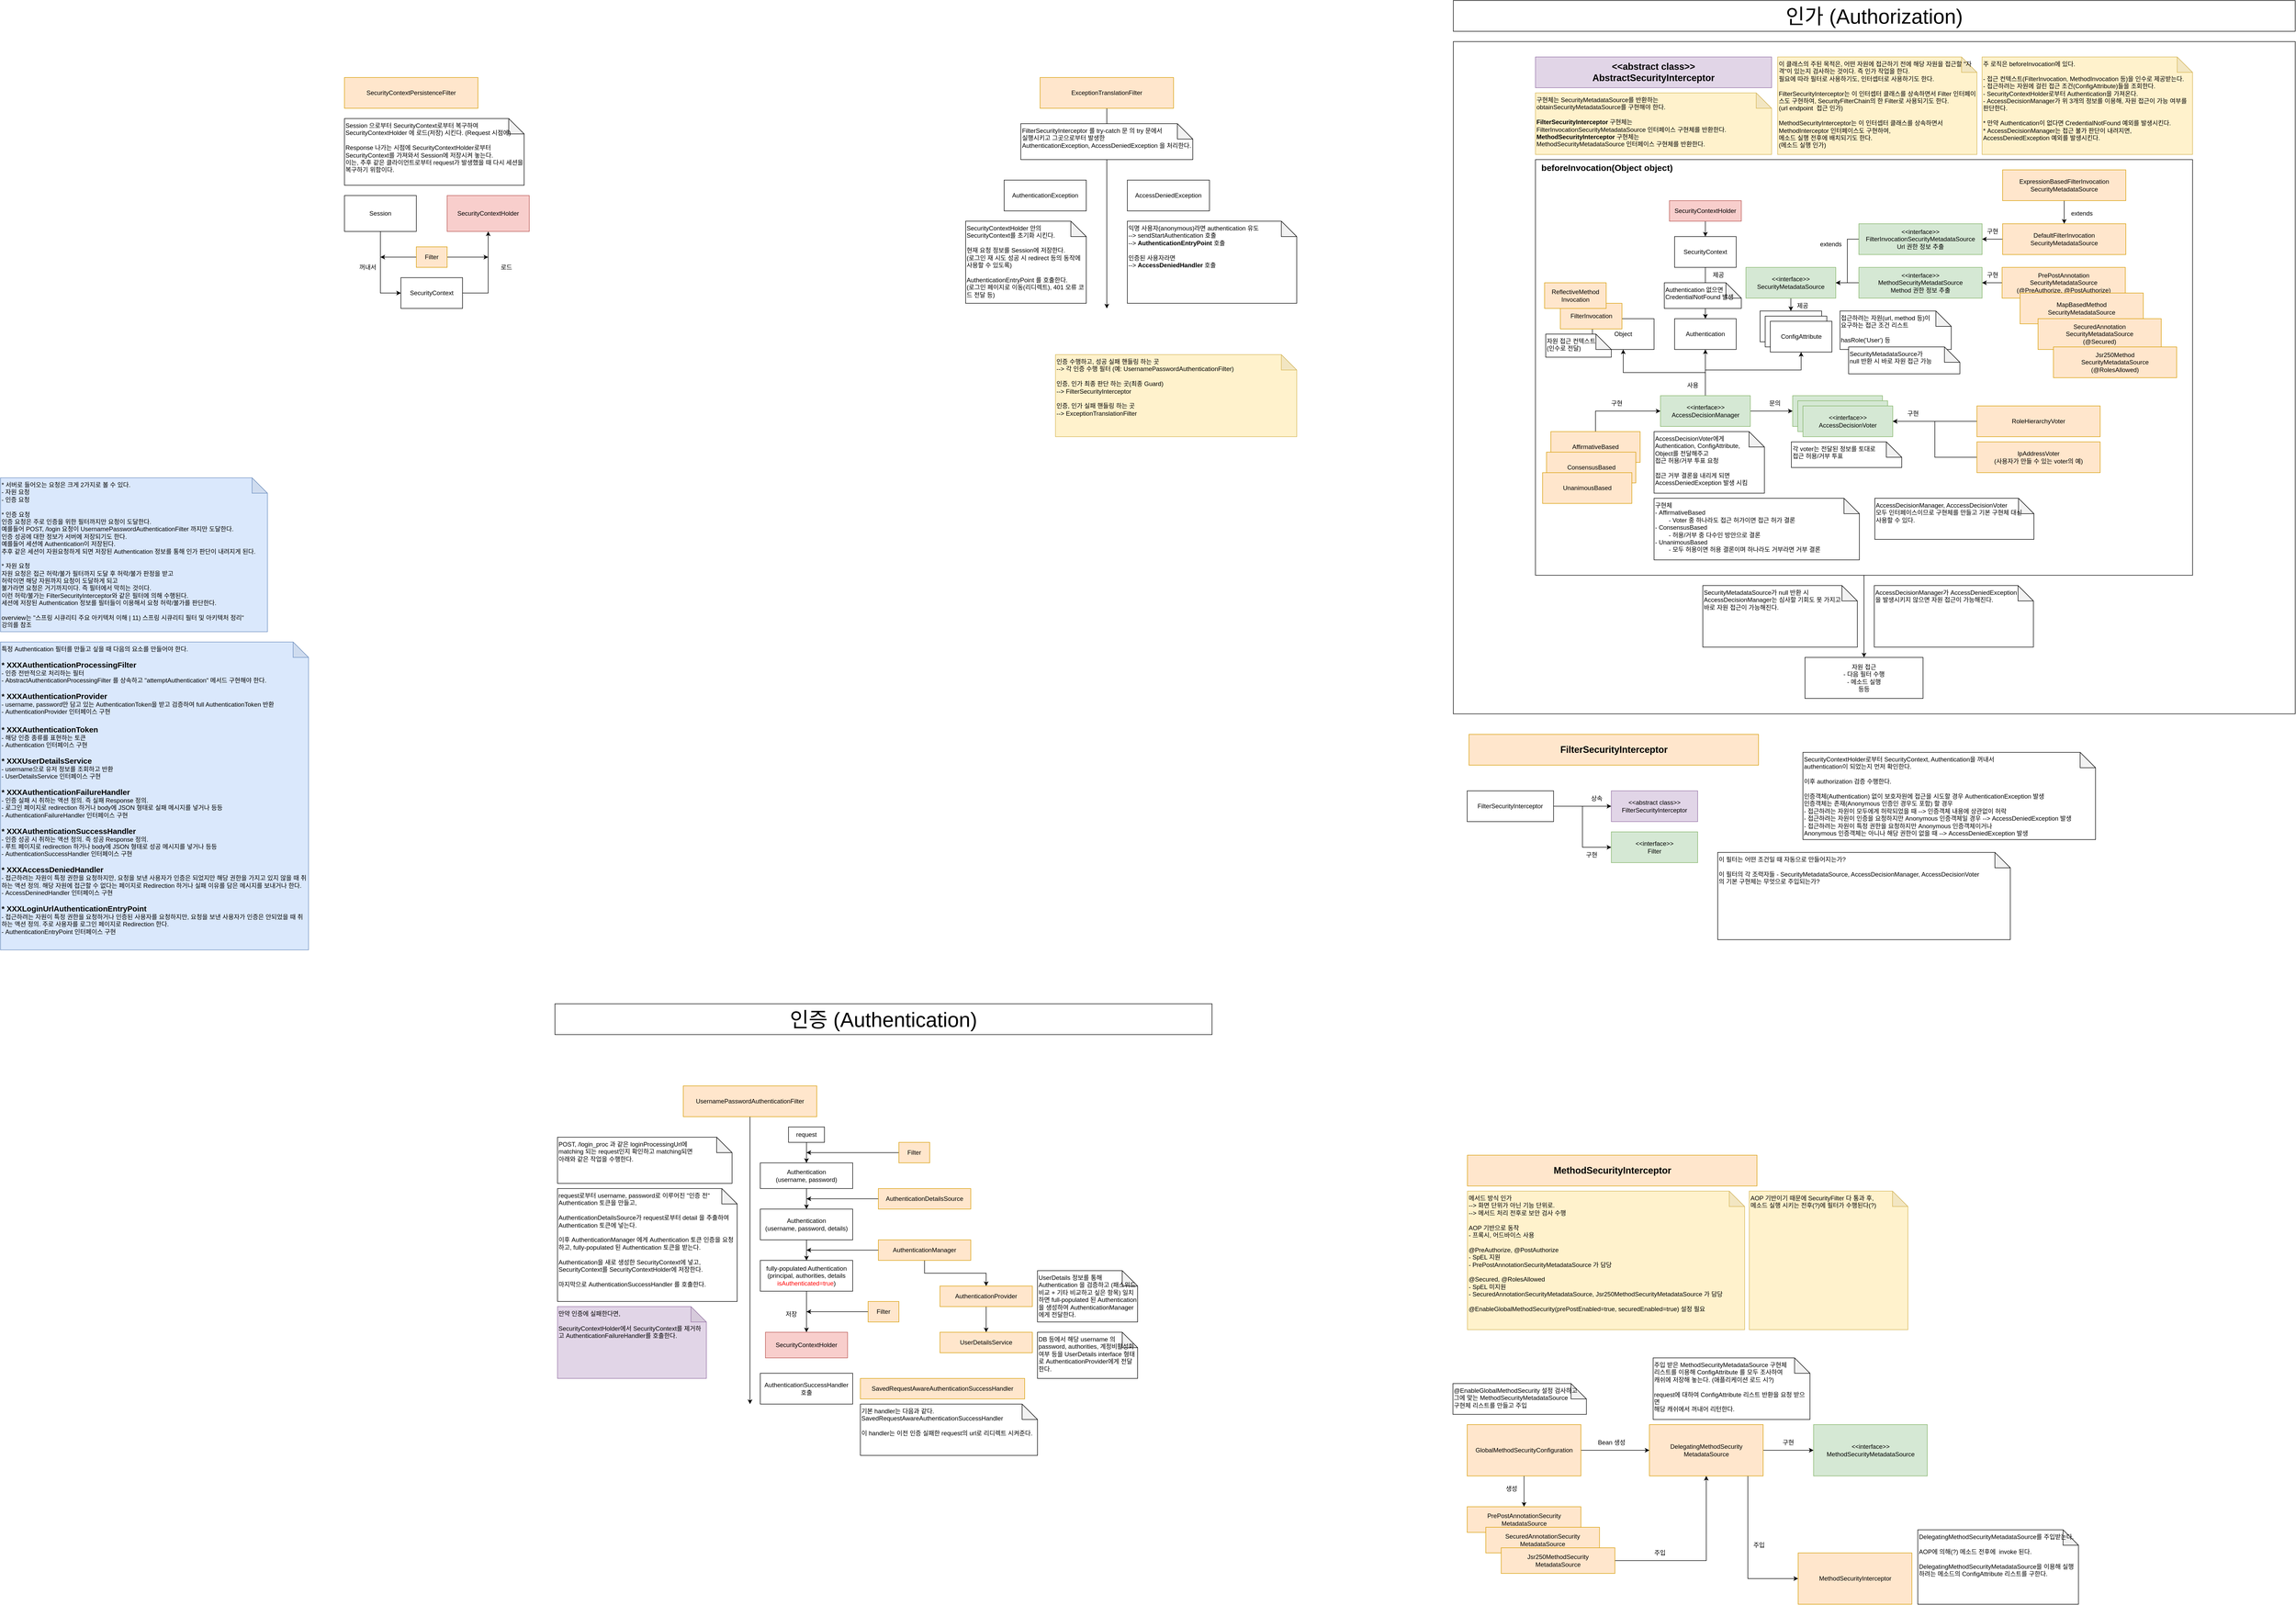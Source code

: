 <mxfile version="20.3.0" type="device"><diagram id="fEAKp0u4uvfyY1nAIhSr" name="페이지-1"><mxGraphModel dx="1775" dy="1149" grid="1" gridSize="10" guides="1" tooltips="1" connect="1" arrows="1" fold="1" page="1" pageScale="1" pageWidth="4681" pageHeight="3300" math="0" shadow="0"><root><mxCell id="0"/><mxCell id="1" parent="0"/><mxCell id="uRyJU1-xGBVrACWV8L9U-17" value="" style="rounded=0;whiteSpace=wrap;html=1;fontSize=12;" parent="1" vertex="1"><mxGeometry x="2980" y="120" width="1640" height="1310" as="geometry"/></mxCell><mxCell id="a4oTFeuYZpilozWko5_1-3" style="edgeStyle=orthogonalEdgeStyle;rounded=0;orthogonalLoop=1;jettySize=auto;html=1;" parent="1" source="J-JiN92Ajlv5Bf_auCb4-23" target="a4oTFeuYZpilozWko5_1-1" edge="1"><mxGeometry relative="1" as="geometry"/></mxCell><mxCell id="J-JiN92Ajlv5Bf_auCb4-23" value="&amp;nbsp; beforeInvocation(Object object)" style="whiteSpace=wrap;html=1;align=left;verticalAlign=top;fontStyle=1;fontSize=17;" parent="1" vertex="1"><mxGeometry x="3140" y="350" width="1280" height="810" as="geometry"/></mxCell><mxCell id="0zWAwp9m0HfC0vulb-zA-1" value="SecurityContextPersistenceFilter" style="rounded=0;whiteSpace=wrap;html=1;fillColor=#ffe6cc;strokeColor=#d79b00;" parent="1" vertex="1"><mxGeometry x="820" y="190" width="260" height="60" as="geometry"/></mxCell><mxCell id="0zWAwp9m0HfC0vulb-zA-2" value="Session 으로부터 SecurityContext로부터 복구하여 SecurityContextHolder 에 로드(저장) 시킨다. (Request 시점에)&lt;br&gt;&lt;br&gt;Response 나가는 시점에 SecurityContextHolder로부터&lt;br&gt;SecurityContext를 가져와서 Session에 저장시켜 놓는다.&lt;br&gt;이는, 추후 같은 클라이언트로부터 request가 발생했을 때 다시 세션을&lt;br&gt;복구하기 위함이다." style="shape=note;whiteSpace=wrap;html=1;backgroundOutline=1;darkOpacity=0.05;align=left;verticalAlign=top;" parent="1" vertex="1"><mxGeometry x="820" y="270" width="350" height="130" as="geometry"/></mxCell><mxCell id="0zWAwp9m0HfC0vulb-zA-5" style="edgeStyle=orthogonalEdgeStyle;rounded=0;orthogonalLoop=1;jettySize=auto;html=1;" parent="1" source="0zWAwp9m0HfC0vulb-zA-3" edge="1"><mxGeometry relative="1" as="geometry"><mxPoint x="1610" y="2775" as="targetPoint"/></mxGeometry></mxCell><mxCell id="0zWAwp9m0HfC0vulb-zA-3" value="UsernamePasswordAuthenticationFilter" style="rounded=0;whiteSpace=wrap;html=1;fillColor=#ffe6cc;strokeColor=#d79b00;" parent="1" vertex="1"><mxGeometry x="1480" y="2155" width="260" height="60" as="geometry"/></mxCell><mxCell id="0zWAwp9m0HfC0vulb-zA-4" value="request로부터 username, password로 이루어진 &quot;인증 전&quot; Authentication 토큰을 만들고,&lt;br&gt;&lt;br&gt;AuthenticationDetailsSource가 request로부터 detail 을 추출하여 Authentication 토큰에 넣는다.&lt;br&gt;&lt;br&gt;이후 AuthenticationManager 에게 Authentication 토큰 인증을 요청하고, fully-populated 된 Authentication 토큰을 받는다.&lt;br&gt;&lt;br&gt;Authentication을 새로 생성한 SecurityContext에 넣고, SecurityContext를 SecurityContextHolder에 저장한다.&lt;br&gt;&lt;br&gt;마지막으로 AuthenticationSuccessHandler 를 호출한다." style="shape=note;whiteSpace=wrap;html=1;backgroundOutline=1;darkOpacity=0.05;align=left;verticalAlign=top;" parent="1" vertex="1"><mxGeometry x="1235" y="2355" width="350" height="220" as="geometry"/></mxCell><mxCell id="tesphDFJNX7xThEqR43b-5" style="edgeStyle=orthogonalEdgeStyle;rounded=0;orthogonalLoop=1;jettySize=auto;html=1;entryX=0.5;entryY=0;entryDx=0;entryDy=0;" parent="1" source="0zWAwp9m0HfC0vulb-zA-6" target="tesphDFJNX7xThEqR43b-4" edge="1"><mxGeometry relative="1" as="geometry"/></mxCell><mxCell id="0zWAwp9m0HfC0vulb-zA-6" value="Authentication&lt;br&gt;(username, password)" style="whiteSpace=wrap;html=1;" parent="1" vertex="1"><mxGeometry x="1630" y="2305" width="180" height="50" as="geometry"/></mxCell><mxCell id="0zWAwp9m0HfC0vulb-zA-7" value="&amp;lt;&amp;lt;abstract class&amp;gt;&amp;gt;&lt;br&gt;AbstractSecurityInterceptor" style="rounded=0;whiteSpace=wrap;html=1;fillColor=#e1d5e7;strokeColor=#9673a6;fontStyle=1;fontSize=18;" parent="1" vertex="1"><mxGeometry x="3140" y="150" width="460" height="60" as="geometry"/></mxCell><mxCell id="0zWAwp9m0HfC0vulb-zA-14" style="edgeStyle=orthogonalEdgeStyle;rounded=0;orthogonalLoop=1;jettySize=auto;html=1;entryX=0.5;entryY=1;entryDx=0;entryDy=0;exitX=1;exitY=0.5;exitDx=0;exitDy=0;" parent="1" source="0zWAwp9m0HfC0vulb-zA-9" target="0zWAwp9m0HfC0vulb-zA-10" edge="1"><mxGeometry relative="1" as="geometry"/></mxCell><mxCell id="0zWAwp9m0HfC0vulb-zA-9" value="SecurityContext" style="rounded=0;whiteSpace=wrap;html=1;" parent="1" vertex="1"><mxGeometry x="930" y="580" width="120" height="60" as="geometry"/></mxCell><mxCell id="0zWAwp9m0HfC0vulb-zA-10" value="SecurityContextHolder" style="rounded=0;whiteSpace=wrap;html=1;fillColor=#f8cecc;strokeColor=#b85450;" parent="1" vertex="1"><mxGeometry x="1020" y="420" width="160" height="70" as="geometry"/></mxCell><mxCell id="0zWAwp9m0HfC0vulb-zA-15" style="edgeStyle=orthogonalEdgeStyle;rounded=0;orthogonalLoop=1;jettySize=auto;html=1;entryX=0;entryY=0.5;entryDx=0;entryDy=0;" parent="1" source="0zWAwp9m0HfC0vulb-zA-11" target="0zWAwp9m0HfC0vulb-zA-9" edge="1"><mxGeometry relative="1" as="geometry"/></mxCell><mxCell id="0zWAwp9m0HfC0vulb-zA-11" value="Session" style="rounded=0;whiteSpace=wrap;html=1;" parent="1" vertex="1"><mxGeometry x="820" y="420" width="140" height="70" as="geometry"/></mxCell><mxCell id="0zWAwp9m0HfC0vulb-zA-16" style="edgeStyle=orthogonalEdgeStyle;rounded=0;orthogonalLoop=1;jettySize=auto;html=1;" parent="1" source="0zWAwp9m0HfC0vulb-zA-13" edge="1"><mxGeometry relative="1" as="geometry"><mxPoint x="890" y="540" as="targetPoint"/></mxGeometry></mxCell><mxCell id="0zWAwp9m0HfC0vulb-zA-17" style="edgeStyle=orthogonalEdgeStyle;rounded=0;orthogonalLoop=1;jettySize=auto;html=1;" parent="1" source="0zWAwp9m0HfC0vulb-zA-13" edge="1"><mxGeometry relative="1" as="geometry"><mxPoint x="1100" y="540" as="targetPoint"/></mxGeometry></mxCell><mxCell id="0zWAwp9m0HfC0vulb-zA-13" value="Filter" style="whiteSpace=wrap;html=1;fillColor=#ffe6cc;strokeColor=#d79b00;" parent="1" vertex="1"><mxGeometry x="960" y="520" width="60" height="40" as="geometry"/></mxCell><mxCell id="0zWAwp9m0HfC0vulb-zA-18" value="꺼내서" style="text;html=1;align=center;verticalAlign=middle;resizable=0;points=[];autosize=1;strokeColor=none;fillColor=none;" parent="1" vertex="1"><mxGeometry x="840" y="545" width="50" height="30" as="geometry"/></mxCell><mxCell id="0zWAwp9m0HfC0vulb-zA-19" value="로드" style="text;html=1;align=center;verticalAlign=middle;resizable=0;points=[];autosize=1;strokeColor=none;fillColor=none;" parent="1" vertex="1"><mxGeometry x="1115" y="545" width="40" height="30" as="geometry"/></mxCell><mxCell id="0zWAwp9m0HfC0vulb-zA-33" style="edgeStyle=orthogonalEdgeStyle;rounded=0;orthogonalLoop=1;jettySize=auto;html=1;entryX=0.5;entryY=0;entryDx=0;entryDy=0;" parent="1" source="0zWAwp9m0HfC0vulb-zA-21" target="0zWAwp9m0HfC0vulb-zA-32" edge="1"><mxGeometry relative="1" as="geometry"/></mxCell><mxCell id="0zWAwp9m0HfC0vulb-zA-21" value="SecurityContext" style="rounded=0;whiteSpace=wrap;html=1;" parent="1" vertex="1"><mxGeometry x="3411" y="500" width="120" height="60" as="geometry"/></mxCell><mxCell id="0zWAwp9m0HfC0vulb-zA-31" style="edgeStyle=orthogonalEdgeStyle;rounded=0;orthogonalLoop=1;jettySize=auto;html=1;entryX=0.5;entryY=0;entryDx=0;entryDy=0;" parent="1" source="0zWAwp9m0HfC0vulb-zA-24" target="0zWAwp9m0HfC0vulb-zA-21" edge="1"><mxGeometry relative="1" as="geometry"/></mxCell><mxCell id="0zWAwp9m0HfC0vulb-zA-24" value="SecurityContextHolder" style="rounded=0;whiteSpace=wrap;html=1;fillColor=#f8cecc;strokeColor=#b85450;" parent="1" vertex="1"><mxGeometry x="3401" y="430" width="140" height="40" as="geometry"/></mxCell><mxCell id="0zWAwp9m0HfC0vulb-zA-30" value="이 클래스의 주된 목적은, 어떤 자원에 접근하기 전에 해당 자원을 접근할 &quot;자격&quot;이 있는지 검사하는 것이다. 즉 인가 작업을 한다.&lt;br&gt;필요에 따라 필터로 사용하기도, 인터셉터로 사용하기도 한다.&lt;br&gt;&lt;br&gt;FilterSecurityInterceptor는 이 인터셉터 클래스를 상속하면서 Filter 인터페이스도 구현하여, SecurityFilterChain의 한 Filter로 사용되기도 한다.&lt;br&gt;(url endpoint&amp;nbsp; 접근 인가)&lt;br&gt;&lt;br&gt;MethodSecurityInterceptor는 이 인터셉터 클래스를 상속하면서 MethodInterceptor 인터페이스도 구현하여,&lt;br&gt;메소드 실행 전후에 배치되기도 한다.&lt;br&gt;(메소드 실행 인가)" style="shape=note;whiteSpace=wrap;html=1;backgroundOutline=1;darkOpacity=0.05;align=left;verticalAlign=top;fillColor=#fff2cc;strokeColor=#d6b656;" parent="1" vertex="1"><mxGeometry x="3611.75" y="150" width="388.25" height="190" as="geometry"/></mxCell><mxCell id="0zWAwp9m0HfC0vulb-zA-32" value="Authentication" style="rounded=0;whiteSpace=wrap;html=1;" parent="1" vertex="1"><mxGeometry x="3411" y="660" width="120" height="60" as="geometry"/></mxCell><mxCell id="tesphDFJNX7xThEqR43b-2" value="만약 인증에 실패한다면,&lt;br&gt;&lt;br&gt;SecurityContextHolder에서 SecurityContext를 제거하고 AuthenticationFailureHandler를 호출한다." style="shape=note;whiteSpace=wrap;html=1;backgroundOutline=1;darkOpacity=0.05;align=left;verticalAlign=top;fillColor=#e1d5e7;strokeColor=#9673a6;" parent="1" vertex="1"><mxGeometry x="1235" y="2585" width="290" height="140" as="geometry"/></mxCell><mxCell id="tesphDFJNX7xThEqR43b-7" style="edgeStyle=orthogonalEdgeStyle;rounded=0;orthogonalLoop=1;jettySize=auto;html=1;entryX=0.5;entryY=0;entryDx=0;entryDy=0;" parent="1" source="tesphDFJNX7xThEqR43b-4" target="tesphDFJNX7xThEqR43b-6" edge="1"><mxGeometry relative="1" as="geometry"/></mxCell><mxCell id="tesphDFJNX7xThEqR43b-4" value="Authentication&lt;br&gt;(username, password, details)" style="whiteSpace=wrap;html=1;" parent="1" vertex="1"><mxGeometry x="1630" y="2395" width="180" height="60" as="geometry"/></mxCell><mxCell id="tesphDFJNX7xThEqR43b-30" style="edgeStyle=orthogonalEdgeStyle;rounded=0;orthogonalLoop=1;jettySize=auto;html=1;entryX=0.5;entryY=0;entryDx=0;entryDy=0;" parent="1" source="tesphDFJNX7xThEqR43b-6" target="tesphDFJNX7xThEqR43b-29" edge="1"><mxGeometry relative="1" as="geometry"><mxPoint x="1720" y="2595" as="targetPoint"/></mxGeometry></mxCell><mxCell id="tesphDFJNX7xThEqR43b-6" value="fully-populated Authentication&lt;br&gt;(principal, authorities, details&lt;br&gt;&lt;font color=&quot;#ff0000&quot;&gt;isAuthenticated=true&lt;/font&gt;)" style="whiteSpace=wrap;html=1;" parent="1" vertex="1"><mxGeometry x="1630" y="2495" width="180" height="60" as="geometry"/></mxCell><mxCell id="tesphDFJNX7xThEqR43b-16" style="edgeStyle=orthogonalEdgeStyle;rounded=0;orthogonalLoop=1;jettySize=auto;html=1;" parent="1" source="tesphDFJNX7xThEqR43b-8" edge="1"><mxGeometry relative="1" as="geometry"><mxPoint x="1720" y="2375" as="targetPoint"/></mxGeometry></mxCell><mxCell id="tesphDFJNX7xThEqR43b-8" value="AuthenticationDetailsSource" style="whiteSpace=wrap;html=1;fillColor=#ffe6cc;strokeColor=#d79b00;" parent="1" vertex="1"><mxGeometry x="1860" y="2355" width="180" height="40" as="geometry"/></mxCell><mxCell id="tesphDFJNX7xThEqR43b-12" style="edgeStyle=orthogonalEdgeStyle;rounded=0;orthogonalLoop=1;jettySize=auto;html=1;entryX=0.5;entryY=0;entryDx=0;entryDy=0;" parent="1" source="tesphDFJNX7xThEqR43b-10" target="0zWAwp9m0HfC0vulb-zA-6" edge="1"><mxGeometry relative="1" as="geometry"/></mxCell><mxCell id="tesphDFJNX7xThEqR43b-10" value="request" style="whiteSpace=wrap;html=1;" parent="1" vertex="1"><mxGeometry x="1685" y="2235" width="70" height="30" as="geometry"/></mxCell><mxCell id="tesphDFJNX7xThEqR43b-17" style="edgeStyle=orthogonalEdgeStyle;rounded=0;orthogonalLoop=1;jettySize=auto;html=1;" parent="1" source="tesphDFJNX7xThEqR43b-14" edge="1"><mxGeometry relative="1" as="geometry"><mxPoint x="1720" y="2285" as="targetPoint"/></mxGeometry></mxCell><mxCell id="tesphDFJNX7xThEqR43b-14" value="Filter" style="whiteSpace=wrap;html=1;fillColor=#ffe6cc;strokeColor=#d79b00;" parent="1" vertex="1"><mxGeometry x="1900" y="2265" width="60" height="40" as="geometry"/></mxCell><mxCell id="tesphDFJNX7xThEqR43b-19" style="edgeStyle=orthogonalEdgeStyle;rounded=0;orthogonalLoop=1;jettySize=auto;html=1;" parent="1" source="tesphDFJNX7xThEqR43b-18" edge="1"><mxGeometry relative="1" as="geometry"><mxPoint x="1720" y="2475" as="targetPoint"/></mxGeometry></mxCell><mxCell id="tesphDFJNX7xThEqR43b-26" style="edgeStyle=orthogonalEdgeStyle;rounded=0;orthogonalLoop=1;jettySize=auto;html=1;entryX=0.5;entryY=0;entryDx=0;entryDy=0;" parent="1" source="tesphDFJNX7xThEqR43b-18" target="tesphDFJNX7xThEqR43b-20" edge="1"><mxGeometry relative="1" as="geometry"/></mxCell><mxCell id="tesphDFJNX7xThEqR43b-18" value="AuthenticationManager" style="whiteSpace=wrap;html=1;fillColor=#ffe6cc;strokeColor=#d79b00;" parent="1" vertex="1"><mxGeometry x="1860" y="2455" width="180" height="40" as="geometry"/></mxCell><mxCell id="tesphDFJNX7xThEqR43b-27" style="edgeStyle=orthogonalEdgeStyle;rounded=0;orthogonalLoop=1;jettySize=auto;html=1;entryX=0.5;entryY=0;entryDx=0;entryDy=0;" parent="1" source="tesphDFJNX7xThEqR43b-20" target="tesphDFJNX7xThEqR43b-21" edge="1"><mxGeometry relative="1" as="geometry"/></mxCell><mxCell id="tesphDFJNX7xThEqR43b-20" value="AuthenticationProvider" style="whiteSpace=wrap;html=1;fillColor=#ffe6cc;strokeColor=#d79b00;" parent="1" vertex="1"><mxGeometry x="1980" y="2545" width="180" height="40" as="geometry"/></mxCell><mxCell id="tesphDFJNX7xThEqR43b-21" value="UserDetailsService" style="whiteSpace=wrap;html=1;fillColor=#ffe6cc;strokeColor=#d79b00;" parent="1" vertex="1"><mxGeometry x="1980" y="2635" width="180" height="40" as="geometry"/></mxCell><mxCell id="tesphDFJNX7xThEqR43b-24" value="DB 등에서 해당 username 의&lt;br&gt;password, authorities, 계정비활성화 여부 등을 UserDetails interface 형태로 AuthenticationProvider에게 전달한다." style="shape=note;whiteSpace=wrap;html=1;backgroundOutline=1;darkOpacity=0.05;align=left;verticalAlign=top;" parent="1" vertex="1"><mxGeometry x="2170" y="2635" width="195" height="90" as="geometry"/></mxCell><mxCell id="tesphDFJNX7xThEqR43b-28" value="UserDetails 정보를 통해 Authentication 을 검증하고 (패스워드 비교 + 기타 비교하고 싶은 항목) 일치하면 full-populated 된 Authentication을 생성하여 AuthenticationManager에게 전달한다." style="shape=note;whiteSpace=wrap;html=1;backgroundOutline=1;darkOpacity=0.05;align=left;verticalAlign=top;" parent="1" vertex="1"><mxGeometry x="2170" y="2515" width="195" height="100" as="geometry"/></mxCell><mxCell id="tesphDFJNX7xThEqR43b-29" value="SecurityContextHolder" style="rounded=0;whiteSpace=wrap;html=1;fillColor=#f8cecc;strokeColor=#b85450;" parent="1" vertex="1"><mxGeometry x="1640" y="2635" width="160" height="50" as="geometry"/></mxCell><mxCell id="tesphDFJNX7xThEqR43b-32" style="edgeStyle=orthogonalEdgeStyle;rounded=0;orthogonalLoop=1;jettySize=auto;html=1;" parent="1" source="tesphDFJNX7xThEqR43b-31" edge="1"><mxGeometry relative="1" as="geometry"><mxPoint x="1720" y="2595" as="targetPoint"/></mxGeometry></mxCell><mxCell id="tesphDFJNX7xThEqR43b-31" value="Filter" style="whiteSpace=wrap;html=1;fillColor=#ffe6cc;strokeColor=#d79b00;" parent="1" vertex="1"><mxGeometry x="1840" y="2575" width="60" height="40" as="geometry"/></mxCell><mxCell id="tesphDFJNX7xThEqR43b-33" value="저장" style="text;html=1;align=center;verticalAlign=middle;resizable=0;points=[];autosize=1;strokeColor=none;fillColor=none;" parent="1" vertex="1"><mxGeometry x="1670" y="2585" width="40" height="30" as="geometry"/></mxCell><mxCell id="tesphDFJNX7xThEqR43b-35" value="AuthenticationSuccessHandler&lt;br&gt;호출" style="whiteSpace=wrap;html=1;" parent="1" vertex="1"><mxGeometry x="1630" y="2715" width="180" height="60" as="geometry"/></mxCell><mxCell id="tesphDFJNX7xThEqR43b-39" value="POST, /login_proc 과 같은 loginProcessingUrl에&lt;br&gt;matching 되는 request인지 확인하고 matching되면&lt;br&gt;아래와 같은 작업을 수행한다." style="shape=note;whiteSpace=wrap;html=1;backgroundOutline=1;darkOpacity=0.05;align=left;verticalAlign=top;" parent="1" vertex="1"><mxGeometry x="1235" y="2255" width="340" height="90" as="geometry"/></mxCell><mxCell id="8GFI98bqPoF-Jqs7IHMk-7" style="edgeStyle=orthogonalEdgeStyle;rounded=0;orthogonalLoop=1;jettySize=auto;html=1;" parent="1" source="8GFI98bqPoF-Jqs7IHMk-1" edge="1"><mxGeometry relative="1" as="geometry"><mxPoint x="2305" y="640" as="targetPoint"/></mxGeometry></mxCell><mxCell id="8GFI98bqPoF-Jqs7IHMk-1" value="ExceptionTranslationFilter" style="rounded=0;whiteSpace=wrap;html=1;fillColor=#ffe6cc;strokeColor=#d79b00;" parent="1" vertex="1"><mxGeometry x="2175" y="190" width="260" height="60" as="geometry"/></mxCell><mxCell id="8GFI98bqPoF-Jqs7IHMk-2" value="FilterSecurityInterceptor 를 try-catch 문 의 try 문에서&lt;br&gt;실행시키고 그곳으로부터 발생한&lt;br&gt;AuthenticationException, AccessDeniedException 을 처리한다." style="shape=note;whiteSpace=wrap;html=1;backgroundOutline=1;darkOpacity=0.05;align=left;verticalAlign=top;" parent="1" vertex="1"><mxGeometry x="2137.5" y="280" width="335" height="70" as="geometry"/></mxCell><mxCell id="8GFI98bqPoF-Jqs7IHMk-4" value="AuthenticationException" style="rounded=0;whiteSpace=wrap;html=1;" parent="1" vertex="1"><mxGeometry x="2105" y="390" width="160" height="60" as="geometry"/></mxCell><mxCell id="8GFI98bqPoF-Jqs7IHMk-6" value="AccessDeniedException" style="rounded=0;whiteSpace=wrap;html=1;" parent="1" vertex="1"><mxGeometry x="2345" y="390" width="160" height="60" as="geometry"/></mxCell><mxCell id="8GFI98bqPoF-Jqs7IHMk-9" value="SecurityContextHolder 안의&lt;br&gt;SecurityContext를 초기화 시킨다.&lt;br&gt;&lt;br&gt;현재 요청 정보를 Session에 저장한다.&lt;br&gt;(로그인 재 시도 성공 시 redirect 등의 동작에 사용할 수 있도록)&lt;br&gt;&lt;br&gt;AuthenticationEntryPoint 를 호출한다.&lt;br&gt;(로그인 페이지로 이동(리디렉트), 401 오류 코드 전달 등)" style="shape=note;whiteSpace=wrap;html=1;backgroundOutline=1;darkOpacity=0.05;align=left;verticalAlign=top;" parent="1" vertex="1"><mxGeometry x="2030" y="470" width="235" height="160" as="geometry"/></mxCell><mxCell id="8GFI98bqPoF-Jqs7IHMk-10" value="익명 사용자(anonymous)라면 authentication 유도&lt;br&gt;--&amp;gt; sendStartAuthentication 호출&lt;br&gt;--&amp;gt; &lt;b&gt;AuthenticationEntryPoint&lt;/b&gt; 호출&lt;br&gt;&lt;br&gt;인증된 사용자라면&lt;br&gt;--&amp;gt; &lt;b&gt;AccessDeniedHandler&lt;/b&gt; 호출" style="shape=note;whiteSpace=wrap;html=1;backgroundOutline=1;darkOpacity=0.05;align=left;verticalAlign=top;" parent="1" vertex="1"><mxGeometry x="2345" y="470" width="330" height="160" as="geometry"/></mxCell><mxCell id="K3Fpr3V5GH1eMh_Ka9oZ-1" value="기본 handler는 다음과 같다.&lt;br&gt;&lt;span style=&quot;text-align: center;&quot;&gt;SavedRequestAwareAuthenticationSuccessHandler&lt;/span&gt;&lt;br&gt;&lt;br&gt;이 handler는 이전 인증 실패한 request의 url로 리디렉트 시켜준다." style="shape=note;whiteSpace=wrap;html=1;backgroundOutline=1;darkOpacity=0.05;align=left;verticalAlign=top;" parent="1" vertex="1"><mxGeometry x="1825" y="2775" width="345" height="100" as="geometry"/></mxCell><mxCell id="K3Fpr3V5GH1eMh_Ka9oZ-2" value="SavedRequestAwareAuthenticationSuccessHandler" style="whiteSpace=wrap;html=1;fillColor=#ffe6cc;strokeColor=#d79b00;" parent="1" vertex="1"><mxGeometry x="1825" y="2725" width="320" height="40" as="geometry"/></mxCell><mxCell id="nnFCDryj_bi0p2zYQOn_-2" value="인증 수행하고, 성공 실패 핸들링 하는 곳&lt;br&gt;--&amp;gt; 각 인증 수행 필터 (예: UsernamePasswordAuthenticationFilter)&lt;br&gt;&lt;br&gt;인증, 인가 최종 판단 하는 곳(최종 Guard)&lt;br&gt;--&amp;gt; FilterSecurityInterceptor&lt;br&gt;&lt;br&gt;인증, 인가 실패 핸들링 하는 곳&lt;br&gt;--&amp;gt; ExceptionTranslationFilter" style="shape=note;whiteSpace=wrap;html=1;backgroundOutline=1;darkOpacity=0.05;align=left;verticalAlign=top;fillColor=#fff2cc;strokeColor=#d6b656;" parent="1" vertex="1"><mxGeometry x="2205" y="730" width="470" height="160" as="geometry"/></mxCell><mxCell id="GlEBc8qJbTSXBRJEVLJI-17" style="edgeStyle=orthogonalEdgeStyle;rounded=0;orthogonalLoop=1;jettySize=auto;html=1;entryX=0;entryY=0.5;entryDx=0;entryDy=0;" parent="1" source="GlEBc8qJbTSXBRJEVLJI-2" target="GlEBc8qJbTSXBRJEVLJI-13" edge="1"><mxGeometry relative="1" as="geometry"/></mxCell><mxCell id="ewh727lqZk70xnNJDDvX-4" style="edgeStyle=orthogonalEdgeStyle;rounded=0;orthogonalLoop=1;jettySize=auto;html=1;entryX=0.5;entryY=1;entryDx=0;entryDy=0;exitX=0.5;exitY=0;exitDx=0;exitDy=0;" edge="1" parent="1" source="GlEBc8qJbTSXBRJEVLJI-2" target="ewh727lqZk70xnNJDDvX-2"><mxGeometry relative="1" as="geometry"/></mxCell><mxCell id="ewh727lqZk70xnNJDDvX-5" style="edgeStyle=orthogonalEdgeStyle;rounded=0;orthogonalLoop=1;jettySize=auto;html=1;entryX=0.5;entryY=1;entryDx=0;entryDy=0;" edge="1" parent="1" source="GlEBc8qJbTSXBRJEVLJI-2" target="0zWAwp9m0HfC0vulb-zA-32"><mxGeometry relative="1" as="geometry"/></mxCell><mxCell id="ewh727lqZk70xnNJDDvX-6" style="edgeStyle=orthogonalEdgeStyle;rounded=0;orthogonalLoop=1;jettySize=auto;html=1;entryX=0.5;entryY=1;entryDx=0;entryDy=0;" edge="1" parent="1" source="GlEBc8qJbTSXBRJEVLJI-2" target="XBqfXu-ALZJMWm5bkWlu-2"><mxGeometry relative="1" as="geometry"><Array as="points"><mxPoint x="3471" y="760"/><mxPoint x="3658" y="760"/></Array></mxGeometry></mxCell><mxCell id="GlEBc8qJbTSXBRJEVLJI-2" value="&amp;lt;&amp;lt;interface&amp;gt;&amp;gt;&lt;br&gt;AccessDecisionManager" style="rounded=0;whiteSpace=wrap;html=1;fillColor=#d5e8d4;strokeColor=#82b366;" parent="1" vertex="1"><mxGeometry x="3383.5" y="810" width="175" height="60" as="geometry"/></mxCell><mxCell id="GlEBc8qJbTSXBRJEVLJI-8" style="edgeStyle=orthogonalEdgeStyle;rounded=0;orthogonalLoop=1;jettySize=auto;html=1;" parent="1" source="GlEBc8qJbTSXBRJEVLJI-6" target="GlEBc8qJbTSXBRJEVLJI-7" edge="1"><mxGeometry relative="1" as="geometry"/></mxCell><mxCell id="GlEBc8qJbTSXBRJEVLJI-6" value="&amp;lt;&amp;lt;interface&amp;gt;&amp;gt;&lt;br&gt;SecurityMetadataSource" style="rounded=0;whiteSpace=wrap;html=1;fillColor=#d5e8d4;strokeColor=#82b366;" parent="1" vertex="1"><mxGeometry x="3550" y="560" width="175" height="60" as="geometry"/></mxCell><mxCell id="GlEBc8qJbTSXBRJEVLJI-7" value="ConfigAttribute" style="rounded=0;whiteSpace=wrap;html=1;" parent="1" vertex="1"><mxGeometry x="3577.5" y="645" width="120" height="60" as="geometry"/></mxCell><mxCell id="GlEBc8qJbTSXBRJEVLJI-12" value="각 voter는 전달된 정보를 토대로&lt;br&gt;접근 허용/거부 투표" style="shape=note;whiteSpace=wrap;html=1;backgroundOutline=1;darkOpacity=0.05;align=left;verticalAlign=top;" parent="1" vertex="1"><mxGeometry x="3638.5" y="900" width="215" height="50" as="geometry"/></mxCell><mxCell id="GlEBc8qJbTSXBRJEVLJI-13" value="&amp;lt;&amp;lt;interface&amp;gt;&amp;gt;&lt;br&gt;AccessDecisionVoter" style="rounded=0;whiteSpace=wrap;html=1;fillColor=#d5e8d4;strokeColor=#82b366;" parent="1" vertex="1"><mxGeometry x="3641" y="810" width="175" height="60" as="geometry"/></mxCell><mxCell id="GlEBc8qJbTSXBRJEVLJI-15" value="Authentication 없으면&lt;br&gt;CredentialNotFound 발생" style="shape=note;whiteSpace=wrap;html=1;backgroundOutline=1;darkOpacity=0.05;align=left;verticalAlign=top;" parent="1" vertex="1"><mxGeometry x="3391" y="590" width="150" height="50" as="geometry"/></mxCell><mxCell id="GlEBc8qJbTSXBRJEVLJI-16" value="AccessDecisionVoter에게&lt;br&gt;Authentication, ConfigAttribute,&lt;br&gt;Object를 전달해주고&lt;br&gt;접근 허용/거부 투표 요청&lt;br&gt;&lt;br&gt;접근 거부 결론을 내리게 되면 AccessDeniedException 발생 시킴" style="shape=note;whiteSpace=wrap;html=1;backgroundOutline=1;darkOpacity=0.05;align=left;verticalAlign=top;" parent="1" vertex="1"><mxGeometry x="3371" y="880" width="215" height="120" as="geometry"/></mxCell><mxCell id="GlEBc8qJbTSXBRJEVLJI-18" value="제공" style="text;html=1;align=center;verticalAlign=middle;resizable=0;points=[];autosize=1;strokeColor=none;fillColor=none;" parent="1" vertex="1"><mxGeometry x="3640" y="620" width="40" height="30" as="geometry"/></mxCell><mxCell id="GlEBc8qJbTSXBRJEVLJI-19" value="사용" style="text;html=1;align=center;verticalAlign=middle;resizable=0;points=[];autosize=1;strokeColor=none;fillColor=none;" parent="1" vertex="1"><mxGeometry x="3426" y="775" width="40" height="30" as="geometry"/></mxCell><mxCell id="GlEBc8qJbTSXBRJEVLJI-20" value="문의" style="text;html=1;align=center;verticalAlign=middle;resizable=0;points=[];autosize=1;strokeColor=none;fillColor=none;" parent="1" vertex="1"><mxGeometry x="3586" y="810" width="40" height="30" as="geometry"/></mxCell><mxCell id="GlEBc8qJbTSXBRJEVLJI-22" value="제공" style="text;html=1;align=center;verticalAlign=middle;resizable=0;points=[];autosize=1;strokeColor=none;fillColor=none;" parent="1" vertex="1"><mxGeometry x="3476" y="560" width="40" height="30" as="geometry"/></mxCell><mxCell id="prprM9InsvnHANNqf6z--1" value="구현체&lt;br&gt;- AffirmativeBased&lt;br&gt;&lt;span style=&quot;white-space: pre;&quot;&gt;&#9;&lt;/span&gt;- Voter 중 하나라도 접근 허가이면 접근 허가 결론&lt;br&gt;- ConsensusBased&lt;br&gt;&lt;span style=&quot;white-space: pre;&quot;&gt;&#9;&lt;/span&gt;- 허용/거부 중 다수인 방안으로 결론&lt;br&gt;- UnanimousBased&lt;br&gt;&lt;span style=&quot;white-space: pre;&quot;&gt;&#9;&lt;/span&gt;- 모두 허용이면 허용 결론이며 하나라도 거부라면 거부 결론" style="shape=note;whiteSpace=wrap;html=1;backgroundOutline=1;darkOpacity=0.05;align=left;verticalAlign=top;" parent="1" vertex="1"><mxGeometry x="3371" y="1010" width="400" height="120" as="geometry"/></mxCell><mxCell id="prprM9InsvnHANNqf6z--7" value="AccessDecisionManager, AcccessDecisionVoter&lt;br&gt;모두 인터페이스이므로 구현체를 만들고 기본 구현체 대신&lt;br&gt;사용할 수 있다." style="shape=note;whiteSpace=wrap;html=1;backgroundOutline=1;darkOpacity=0.05;align=left;verticalAlign=top;" parent="1" vertex="1"><mxGeometry x="3801" y="1010" width="310" height="80" as="geometry"/></mxCell><mxCell id="5ZT2gSKEqDEl-iZEXKZt-4" value="* 서버로 들어오는 요청은 크게 2가지로 볼 수 있다.&lt;br&gt;- 자원 요청&lt;br&gt;- 인증 요청&lt;br&gt;&lt;br&gt;* 인증 요청&lt;br&gt;인증 요청은 주로 인증을 위한 필터까지만 요청이 도달한다.&lt;br&gt;예를들어 POST, /login 요청이 UsernamePasswordAuthenticationFilter 까지만 도달한다.&lt;br&gt;인증 성공에 대한 정보가 서버에 저장되기도 한다.&lt;br&gt;예를들어 세션에 Authentication이 저장된다.&lt;br&gt;추후 같은 세션이 자원요청하게 되면 저장된 Authentication 정보를 통해 인가 판단이 내려지게 된다.&lt;br&gt;&lt;br&gt;* 자원 요청&lt;br&gt;자원 요청은 접근 허락/불가 필터까지 도달 후 허락/불가 판정을 받고&lt;br&gt;허락이면 해당 자원까지 요청이 도달하게 되고&lt;br&gt;불가라면 요청은 거기까지이다. 즉 필터에서 막히는 것이다.&lt;br&gt;이런 허락/불가는 FilterSecurityInterceptor와 같은 필터에 의해 수행된다.&lt;br&gt;세션에 저장된 Authentication 정보를 필터들이 이용해서 요청 허락/불가를 판단한다.&lt;br&gt;&lt;br&gt;overview는 &quot;스프링 시큐리티 주요 아키텍처 이해 | 11) 스프링 시큐리티 필터 및 아키텍처 정리&quot;&lt;br&gt;강의를 참조" style="shape=note;whiteSpace=wrap;html=1;backgroundOutline=1;darkOpacity=0.05;align=left;verticalAlign=top;fillColor=#dae8fc;strokeColor=#6c8ebf;" parent="1" vertex="1"><mxGeometry x="150" y="970" width="520" height="300" as="geometry"/></mxCell><mxCell id="46yPjdFwgprUVtHIojIu-1" value="특정 Authentication 필터를 만들고 싶을 때 다음의 요소를 만들어야 한다.&lt;br&gt;&lt;br&gt;&lt;b&gt;&lt;font style=&quot;font-size: 15px;&quot;&gt;* XXXAuthenticationProcessingFilter&lt;/font&gt;&lt;/b&gt;&lt;br&gt;- 인증 전반적으로 처리하는 필터&lt;br&gt;- AbstractAuthenticationProcessingFilter 를 상속하고 &quot;attemptAuthentication&quot; 메서드 구현해야 한다.&lt;br&gt;&lt;br&gt;&lt;b&gt;&lt;font style=&quot;font-size: 15px;&quot;&gt;* XXXAuthenticationProvider&lt;/font&gt;&lt;/b&gt;&lt;br&gt;- username, password만 담고 있는 AuthenticationToken을 받고 검증하여 full AuthenticationToken 반환&lt;br&gt;- AuthenticationProvider 인터페이스 구현&lt;br&gt;&lt;b&gt;&lt;font style=&quot;font-size: 15px;&quot;&gt;&lt;br&gt;* XXXAuthenticationToken&lt;br&gt;&lt;/font&gt;&lt;/b&gt;- 해당 인증 종류를 표현하는 토큰&lt;br&gt;- Authentication 인터페이스 구현&lt;br&gt;&lt;br&gt;&lt;b&gt;&lt;font style=&quot;font-size: 15px;&quot;&gt;* XXXUserDetailsService&lt;br&gt;&lt;/font&gt;&lt;/b&gt;- username으로 유저 정보를 조회하고 반환&lt;br&gt;- UserDetailsService 인터페이스 구현&lt;br&gt;&lt;br&gt;&lt;b&gt;&lt;font style=&quot;font-size: 15px;&quot;&gt;* XXXAuthenticationFailureHandler&lt;br&gt;&lt;/font&gt;&lt;/b&gt;- 인증 실패 시 취하는 액션 정의. 즉 실패 Response 정의.&lt;br&gt;- 로그인 페이지로 redirection 하거나 body에 JSON 형태로 실패 메시지를 넣거나 등등&lt;br&gt;- AuthenticationFailureHandler 인터페이스 구현&lt;br&gt;&lt;br&gt;&lt;b&gt;&lt;font style=&quot;font-size: 15px;&quot;&gt;* XXXAuthenticationSuccessHandler&lt;br&gt;&lt;/font&gt;&lt;/b&gt;- 인증 성공 시 취하는 액션 정의. 즉 성공 Response 정의.&lt;br&gt;- 루트 페이지로 redirection 하거나 body에 JSON 형태로 성공 메시지를 넣거나 등등&lt;br&gt;- AuthenticationSuccessHandler 인터페이스 구현&lt;br&gt;&lt;br&gt;&lt;b&gt;&lt;font style=&quot;font-size: 15px;&quot;&gt;* XXXAccessDeniedHandler&lt;br&gt;&lt;/font&gt;&lt;/b&gt;- 접근하려는 자원이 특정 권한을 요청하지만, 요청을 보낸 사용자가 인증은 되었지만 해당 권한을 가지고 있지 않을 때 취하는 액션 정의. 해당 자원에 접근할 수 없다는 페이지로 Redirection 하거나 실패 이유를 담은 메시지를 보내거나 한다.&lt;br&gt;- AccessDeninedHandler 인터페이스 구현&lt;br&gt;&lt;br&gt;&lt;b&gt;&lt;font style=&quot;font-size: 15px;&quot;&gt;* XXXLoginUrlAuthenticationEntryPoint&lt;br&gt;&lt;/font&gt;&lt;/b&gt;- 접근하려는 자원이 특정 권한을 요청하거나 인증된 사용자를 요청하지만, 요청을 보낸 사용자가 인증은 안되었을 때 취하는 액션 정의. 주로 사용자를 로그인 페이지로 Redirection 한다.&lt;br&gt;- AuthenticationEntryPoint 인터페이스 구현" style="shape=note;whiteSpace=wrap;html=1;backgroundOutline=1;darkOpacity=0.05;align=left;verticalAlign=top;fillColor=#dae8fc;strokeColor=#6c8ebf;" parent="1" vertex="1"><mxGeometry x="150" y="1290" width="600" height="600" as="geometry"/></mxCell><mxCell id="XBqfXu-ALZJMWm5bkWlu-1" value="ConfigAttribute" style="rounded=0;whiteSpace=wrap;html=1;" parent="1" vertex="1"><mxGeometry x="3587.5" y="655" width="120" height="60" as="geometry"/></mxCell><mxCell id="XBqfXu-ALZJMWm5bkWlu-2" value="ConfigAttribute" style="rounded=0;whiteSpace=wrap;html=1;" parent="1" vertex="1"><mxGeometry x="3597.5" y="665" width="120" height="60" as="geometry"/></mxCell><mxCell id="GlEBc8qJbTSXBRJEVLJI-9" value="접근하려는 자원(url, method 등)이&lt;br&gt;요구하는 접근 조건 리스트&lt;br&gt;&lt;br&gt;hasRole('User') 등" style="shape=note;whiteSpace=wrap;html=1;backgroundOutline=1;darkOpacity=0.05;align=left;verticalAlign=top;" parent="1" vertex="1"><mxGeometry x="3733.25" y="645" width="216.75" height="75" as="geometry"/></mxCell><mxCell id="J-JiN92Ajlv5Bf_auCb4-19" style="edgeStyle=orthogonalEdgeStyle;rounded=0;orthogonalLoop=1;jettySize=auto;html=1;entryX=1;entryY=0.5;entryDx=0;entryDy=0;" parent="1" source="J-JiN92Ajlv5Bf_auCb4-1" target="GlEBc8qJbTSXBRJEVLJI-6" edge="1"><mxGeometry relative="1" as="geometry"/></mxCell><mxCell id="J-JiN92Ajlv5Bf_auCb4-1" value="&amp;lt;&amp;lt;interface&amp;gt;&amp;gt;&lt;br&gt;FilterInvocationSecurityMetadataSource&lt;br&gt;Url 권한 정보 추출" style="rounded=0;whiteSpace=wrap;html=1;fillColor=#d5e8d4;strokeColor=#82b366;" parent="1" vertex="1"><mxGeometry x="3770" y="475" width="240" height="60" as="geometry"/></mxCell><mxCell id="J-JiN92Ajlv5Bf_auCb4-5" style="edgeStyle=orthogonalEdgeStyle;rounded=0;orthogonalLoop=1;jettySize=auto;html=1;entryX=1;entryY=0.5;entryDx=0;entryDy=0;" parent="1" source="J-JiN92Ajlv5Bf_auCb4-2" target="GlEBc8qJbTSXBRJEVLJI-6" edge="1"><mxGeometry relative="1" as="geometry"/></mxCell><mxCell id="J-JiN92Ajlv5Bf_auCb4-2" value="&amp;lt;&amp;lt;interface&amp;gt;&amp;gt;&lt;br&gt;MethodSecurityMetadatSource&lt;br&gt;Method 권한 정보 추출" style="rounded=0;whiteSpace=wrap;html=1;fillColor=#d5e8d4;strokeColor=#82b366;" parent="1" vertex="1"><mxGeometry x="3770" y="560" width="240" height="60" as="geometry"/></mxCell><mxCell id="J-JiN92Ajlv5Bf_auCb4-7" value="extends" style="text;html=1;align=center;verticalAlign=middle;resizable=0;points=[];autosize=1;strokeColor=none;fillColor=none;" parent="1" vertex="1"><mxGeometry x="3680" y="500" width="70" height="30" as="geometry"/></mxCell><mxCell id="J-JiN92Ajlv5Bf_auCb4-11" style="edgeStyle=orthogonalEdgeStyle;rounded=0;orthogonalLoop=1;jettySize=auto;html=1;entryX=1;entryY=0.5;entryDx=0;entryDy=0;" parent="1" source="J-JiN92Ajlv5Bf_auCb4-8" target="J-JiN92Ajlv5Bf_auCb4-1" edge="1"><mxGeometry relative="1" as="geometry"/></mxCell><mxCell id="J-JiN92Ajlv5Bf_auCb4-8" value="DefaultFilterInvocation&lt;br&gt;SecurityMetadataSource" style="rounded=0;whiteSpace=wrap;html=1;fillColor=#ffe6cc;strokeColor=#d79b00;" parent="1" vertex="1"><mxGeometry x="4050" y="475" width="240" height="60" as="geometry"/></mxCell><mxCell id="J-JiN92Ajlv5Bf_auCb4-10" style="edgeStyle=orthogonalEdgeStyle;rounded=0;orthogonalLoop=1;jettySize=auto;html=1;entryX=0.5;entryY=0;entryDx=0;entryDy=0;" parent="1" source="J-JiN92Ajlv5Bf_auCb4-9" target="J-JiN92Ajlv5Bf_auCb4-8" edge="1"><mxGeometry relative="1" as="geometry"/></mxCell><mxCell id="J-JiN92Ajlv5Bf_auCb4-9" value="ExpressionBasedFilterInvocation&lt;br&gt;SecurityMetadataSource" style="rounded=0;whiteSpace=wrap;html=1;fillColor=#ffe6cc;strokeColor=#d79b00;" parent="1" vertex="1"><mxGeometry x="4050" y="370" width="240" height="60" as="geometry"/></mxCell><mxCell id="J-JiN92Ajlv5Bf_auCb4-12" value="구현" style="text;html=1;align=center;verticalAlign=middle;resizable=0;points=[];autosize=1;strokeColor=none;fillColor=none;" parent="1" vertex="1"><mxGeometry x="4010" y="475" width="40" height="30" as="geometry"/></mxCell><mxCell id="J-JiN92Ajlv5Bf_auCb4-13" value="extends" style="text;html=1;align=center;verticalAlign=middle;resizable=0;points=[];autosize=1;strokeColor=none;fillColor=none;" parent="1" vertex="1"><mxGeometry x="4169" y="440" width="70" height="30" as="geometry"/></mxCell><mxCell id="J-JiN92Ajlv5Bf_auCb4-15" style="edgeStyle=orthogonalEdgeStyle;rounded=0;orthogonalLoop=1;jettySize=auto;html=1;entryX=1;entryY=0.5;entryDx=0;entryDy=0;" parent="1" source="J-JiN92Ajlv5Bf_auCb4-14" target="J-JiN92Ajlv5Bf_auCb4-2" edge="1"><mxGeometry relative="1" as="geometry"/></mxCell><mxCell id="J-JiN92Ajlv5Bf_auCb4-14" value="PrePostAnnotation&lt;br&gt;SecurityMetadataSource&lt;br&gt;(@PreAuthorize, @PostAuthorize)" style="rounded=0;whiteSpace=wrap;html=1;fillColor=#ffe6cc;strokeColor=#d79b00;" parent="1" vertex="1"><mxGeometry x="4049" y="560" width="240" height="60" as="geometry"/></mxCell><mxCell id="J-JiN92Ajlv5Bf_auCb4-16" value="구현" style="text;html=1;align=center;verticalAlign=middle;resizable=0;points=[];autosize=1;strokeColor=none;fillColor=none;" parent="1" vertex="1"><mxGeometry x="4010" y="560" width="40" height="30" as="geometry"/></mxCell><mxCell id="J-JiN92Ajlv5Bf_auCb4-17" value="MapBasedMethod&lt;br&gt;SecurityMetadataSource" style="rounded=0;whiteSpace=wrap;html=1;fillColor=#ffe6cc;strokeColor=#d79b00;" parent="1" vertex="1"><mxGeometry x="4084" y="610" width="240" height="60" as="geometry"/></mxCell><mxCell id="J-JiN92Ajlv5Bf_auCb4-20" value="&amp;lt;&amp;lt;interface&amp;gt;&amp;gt;&lt;br&gt;AccessDecisionVoter" style="rounded=0;whiteSpace=wrap;html=1;fillColor=#d5e8d4;strokeColor=#82b366;" parent="1" vertex="1"><mxGeometry x="3651" y="820" width="175" height="60" as="geometry"/></mxCell><mxCell id="J-JiN92Ajlv5Bf_auCb4-21" value="&amp;lt;&amp;lt;interface&amp;gt;&amp;gt;&lt;br&gt;AccessDecisionVoter" style="rounded=0;whiteSpace=wrap;html=1;fillColor=#d5e8d4;strokeColor=#82b366;" parent="1" vertex="1"><mxGeometry x="3661" y="830" width="175" height="60" as="geometry"/></mxCell><mxCell id="a4oTFeuYZpilozWko5_1-1" value="자원 접근&lt;br&gt;- 다음 필터 수행&lt;br&gt;- 메소드 실행&lt;br&gt;등등" style="rounded=0;whiteSpace=wrap;html=1;" parent="1" vertex="1"><mxGeometry x="3665" y="1320" width="230" height="80" as="geometry"/></mxCell><mxCell id="a4oTFeuYZpilozWko5_1-5" value="SecurityMetadataSource가 null 반환 시&lt;br&gt;AccessDecisionManager는 심사할 기회도 못 가지고&lt;br&gt;바로 자원 접근이 가능해진다." style="shape=note;whiteSpace=wrap;html=1;backgroundOutline=1;darkOpacity=0.05;align=left;verticalAlign=top;" parent="1" vertex="1"><mxGeometry x="3466" y="1180" width="301" height="120" as="geometry"/></mxCell><mxCell id="a4oTFeuYZpilozWko5_1-6" value="AccessDecisionManager가 AccessDeniedException&lt;br&gt;을 발생시키지 않으면 자원 접근이 가능해진다." style="shape=note;whiteSpace=wrap;html=1;backgroundOutline=1;darkOpacity=0.05;align=left;verticalAlign=top;" parent="1" vertex="1"><mxGeometry x="3800" y="1180" width="310" height="120" as="geometry"/></mxCell><mxCell id="a4oTFeuYZpilozWko5_1-9" style="edgeStyle=orthogonalEdgeStyle;rounded=0;orthogonalLoop=1;jettySize=auto;html=1;entryX=1;entryY=0.5;entryDx=0;entryDy=0;" parent="1" source="a4oTFeuYZpilozWko5_1-7" target="J-JiN92Ajlv5Bf_auCb4-21" edge="1"><mxGeometry relative="1" as="geometry"/></mxCell><mxCell id="a4oTFeuYZpilozWko5_1-7" value="RoleHierarchyVoter" style="rounded=0;whiteSpace=wrap;html=1;fillColor=#ffe6cc;strokeColor=#d79b00;" parent="1" vertex="1"><mxGeometry x="4000" y="830" width="240" height="60" as="geometry"/></mxCell><mxCell id="a4oTFeuYZpilozWko5_1-10" style="edgeStyle=orthogonalEdgeStyle;rounded=0;orthogonalLoop=1;jettySize=auto;html=1;entryX=1;entryY=0.5;entryDx=0;entryDy=0;" parent="1" source="a4oTFeuYZpilozWko5_1-8" target="J-JiN92Ajlv5Bf_auCb4-21" edge="1"><mxGeometry relative="1" as="geometry"/></mxCell><mxCell id="a4oTFeuYZpilozWko5_1-8" value="IpAddressVoter&lt;br&gt;(사용자가 만들 수 있는 voter의 예)" style="rounded=0;whiteSpace=wrap;html=1;fillColor=#ffe6cc;strokeColor=#d79b00;" parent="1" vertex="1"><mxGeometry x="4000" y="900" width="240" height="60" as="geometry"/></mxCell><mxCell id="uRyJU1-xGBVrACWV8L9U-3" value="인가 (Authorization)" style="rounded=0;whiteSpace=wrap;html=1;fontSize=40;" parent="1" vertex="1"><mxGeometry x="2980" y="40" width="1640" height="60" as="geometry"/></mxCell><mxCell id="uRyJU1-xGBVrACWV8L9U-4" value="메서드 방식 인가&lt;br&gt;--&amp;gt; 화면 단위가 아닌 기능 단위로.&lt;br&gt;--&amp;gt; 메서드 처리 전후로 보안 검사 수행&lt;br&gt;&lt;br&gt;AOP 기반으로 동작&lt;br&gt;- 프록시, 어드바이스 사용&lt;br&gt;&lt;br&gt;@PreAuthorize, @PostAuthorize&lt;br&gt;- SpEL 지원&lt;br&gt;- PrePostAnnotationSecurityMetadataSource 가 담당&lt;br&gt;&lt;br&gt;@Secured, @RolesAllowed&lt;br&gt;- SpEL 미지원&lt;br&gt;- SecuredAnnotationSecurityMetadataSource, Jsr250MethodSecurityMetadataSource 가 담당&lt;br&gt;&lt;br&gt;@EnableGlobalMethodSecurity(prePostEnabled=true, securedEnabled=true) 설정 필요" style="shape=note;whiteSpace=wrap;html=1;backgroundOutline=1;darkOpacity=0.05;align=left;verticalAlign=top;fillColor=#fff2cc;strokeColor=#d6b656;" parent="1" vertex="1"><mxGeometry x="3007.5" y="2360" width="540" height="270" as="geometry"/></mxCell><mxCell id="uRyJU1-xGBVrACWV8L9U-5" value="인증 (Authentication)" style="rounded=0;whiteSpace=wrap;html=1;fontSize=40;" parent="1" vertex="1"><mxGeometry x="1230" y="1995" width="1280" height="60" as="geometry"/></mxCell><mxCell id="uRyJU1-xGBVrACWV8L9U-6" value="SecuredAnnotation&lt;br&gt;SecurityMetadataSource&lt;br&gt;(@Secured)" style="rounded=0;whiteSpace=wrap;html=1;fillColor=#ffe6cc;strokeColor=#d79b00;" parent="1" vertex="1"><mxGeometry x="4119" y="660" width="240" height="60" as="geometry"/></mxCell><mxCell id="uRyJU1-xGBVrACWV8L9U-8" value="Jsr250Method&lt;br&gt;SecurityMetadataSource&lt;br&gt;(@RolesAllowed)" style="rounded=0;whiteSpace=wrap;html=1;fillColor=#ffe6cc;strokeColor=#d79b00;" parent="1" vertex="1"><mxGeometry x="4149" y="715" width="240" height="60" as="geometry"/></mxCell><mxCell id="uRyJU1-xGBVrACWV8L9U-11" style="edgeStyle=orthogonalEdgeStyle;rounded=0;orthogonalLoop=1;jettySize=auto;html=1;entryX=0;entryY=0.5;entryDx=0;entryDy=0;fontSize=40;" parent="1" source="uRyJU1-xGBVrACWV8L9U-9" target="uRyJU1-xGBVrACWV8L9U-10" edge="1"><mxGeometry relative="1" as="geometry"/></mxCell><mxCell id="uRyJU1-xGBVrACWV8L9U-28" style="edgeStyle=orthogonalEdgeStyle;rounded=0;orthogonalLoop=1;jettySize=auto;html=1;entryX=0.5;entryY=0;entryDx=0;entryDy=0;fontSize=18;" parent="1" source="uRyJU1-xGBVrACWV8L9U-9" target="uRyJU1-xGBVrACWV8L9U-22" edge="1"><mxGeometry relative="1" as="geometry"/></mxCell><mxCell id="uRyJU1-xGBVrACWV8L9U-9" value="GlobalMethodSecurityConfiguration" style="rounded=0;whiteSpace=wrap;html=1;fillColor=#ffe6cc;strokeColor=#d79b00;" parent="1" vertex="1"><mxGeometry x="3007" y="2815" width="221.5" height="100" as="geometry"/></mxCell><mxCell id="uRyJU1-xGBVrACWV8L9U-15" style="edgeStyle=orthogonalEdgeStyle;rounded=0;orthogonalLoop=1;jettySize=auto;html=1;entryX=0;entryY=0.5;entryDx=0;entryDy=0;fontSize=12;" parent="1" source="uRyJU1-xGBVrACWV8L9U-10" target="uRyJU1-xGBVrACWV8L9U-13" edge="1"><mxGeometry relative="1" as="geometry"/></mxCell><mxCell id="uRyJU1-xGBVrACWV8L9U-47" style="edgeStyle=orthogonalEdgeStyle;rounded=0;orthogonalLoop=1;jettySize=auto;html=1;entryX=0;entryY=0.5;entryDx=0;entryDy=0;fontSize=12;" parent="1" source="uRyJU1-xGBVrACWV8L9U-10" target="uRyJU1-xGBVrACWV8L9U-43" edge="1"><mxGeometry relative="1" as="geometry"><Array as="points"><mxPoint x="3553.75" y="3115"/></Array></mxGeometry></mxCell><mxCell id="uRyJU1-xGBVrACWV8L9U-10" value="DelegatingMethodSecurity&lt;br&gt;MetadataSource" style="rounded=0;whiteSpace=wrap;html=1;fillColor=#ffe6cc;strokeColor=#d79b00;" parent="1" vertex="1"><mxGeometry x="3362" y="2815" width="221.5" height="100" as="geometry"/></mxCell><mxCell id="uRyJU1-xGBVrACWV8L9U-12" value="Bean 생성" style="text;html=1;align=center;verticalAlign=middle;resizable=0;points=[];autosize=1;strokeColor=none;fillColor=none;fontSize=12;" parent="1" vertex="1"><mxGeometry x="3247.75" y="2835" width="80" height="30" as="geometry"/></mxCell><mxCell id="uRyJU1-xGBVrACWV8L9U-13" value="&amp;lt;&amp;lt;interface&amp;gt;&amp;gt;&lt;br&gt;MethodSecurityMetadataSource" style="rounded=0;whiteSpace=wrap;html=1;fillColor=#d5e8d4;strokeColor=#82b366;" parent="1" vertex="1"><mxGeometry x="3681.75" y="2815" width="221.5" height="100" as="geometry"/></mxCell><mxCell id="uRyJU1-xGBVrACWV8L9U-16" value="구현" style="text;html=1;align=center;verticalAlign=middle;resizable=0;points=[];autosize=1;strokeColor=none;fillColor=none;fontSize=12;" parent="1" vertex="1"><mxGeometry x="3611.75" y="2835" width="40" height="30" as="geometry"/></mxCell><mxCell id="uRyJU1-xGBVrACWV8L9U-22" value="PrePostAnnotationSecurity&lt;br&gt;MetadataSource" style="rounded=0;whiteSpace=wrap;html=1;fillColor=#ffe6cc;strokeColor=#d79b00;" parent="1" vertex="1"><mxGeometry x="3007" y="2975" width="221.5" height="50" as="geometry"/></mxCell><mxCell id="uRyJU1-xGBVrACWV8L9U-30" value="주입" style="text;html=1;align=center;verticalAlign=middle;resizable=0;points=[];autosize=1;strokeColor=none;fillColor=none;fontSize=12;" parent="1" vertex="1"><mxGeometry x="3362" y="3050" width="40" height="30" as="geometry"/></mxCell><mxCell id="uRyJU1-xGBVrACWV8L9U-31" value="생성" style="text;html=1;align=center;verticalAlign=middle;resizable=0;points=[];autosize=1;strokeColor=none;fillColor=none;fontSize=12;" parent="1" vertex="1"><mxGeometry x="3073.25" y="2925" width="40" height="30" as="geometry"/></mxCell><mxCell id="uRyJU1-xGBVrACWV8L9U-32" value="@EnableGlobalMethodSecurity 설정 검사하고&lt;br&gt;그에 맞는 MethodSecurityMetadataSource&lt;br&gt;구현체 리스트를 만들고 주입" style="shape=note;whiteSpace=wrap;html=1;backgroundOutline=1;darkOpacity=0.05;align=left;verticalAlign=top;" parent="1" vertex="1"><mxGeometry x="2979.25" y="2735" width="260" height="60" as="geometry"/></mxCell><mxCell id="uRyJU1-xGBVrACWV8L9U-33" value="&lt;span style=&quot;text-align: left;&quot;&gt;SecuredAnnotationSecurity&lt;br&gt;MetadataSource&lt;/span&gt;" style="rounded=0;whiteSpace=wrap;html=1;fillColor=#ffe6cc;strokeColor=#d79b00;" parent="1" vertex="1"><mxGeometry x="3043.25" y="3015" width="221.5" height="50" as="geometry"/></mxCell><mxCell id="uRyJU1-xGBVrACWV8L9U-35" value="주입 받은 MethodSecurityMetadataSource 구현체&lt;br&gt;리스트를 이용해 ConfigAttribute 를 모두 조사하여&lt;br&gt;캐쉬에 저장해 놓는다. (애플리케이션 로드 시?)&lt;br&gt;&lt;br&gt;request에 대하여 ConfigAttribute 리스트 반환을 요청 받으면&lt;br&gt;해당 캐쉬에서 꺼내어 리턴한다." style="shape=note;whiteSpace=wrap;html=1;backgroundOutline=1;darkOpacity=0.05;align=left;verticalAlign=top;" parent="1" vertex="1"><mxGeometry x="3369.25" y="2685" width="305.5" height="120" as="geometry"/></mxCell><mxCell id="uRyJU1-xGBVrACWV8L9U-37" style="edgeStyle=orthogonalEdgeStyle;rounded=0;orthogonalLoop=1;jettySize=auto;html=1;entryX=0.5;entryY=1;entryDx=0;entryDy=0;fontSize=12;" parent="1" source="uRyJU1-xGBVrACWV8L9U-36" target="uRyJU1-xGBVrACWV8L9U-10" edge="1"><mxGeometry relative="1" as="geometry"/></mxCell><mxCell id="uRyJU1-xGBVrACWV8L9U-36" value="&lt;span style=&quot;text-align: left;&quot;&gt;Jsr250MethodSecurity&lt;br&gt;MetadataSource&lt;/span&gt;" style="rounded=0;whiteSpace=wrap;html=1;fillColor=#ffe6cc;strokeColor=#d79b00;" parent="1" vertex="1"><mxGeometry x="3073.25" y="3055" width="221.5" height="50" as="geometry"/></mxCell><mxCell id="uRyJU1-xGBVrACWV8L9U-40" value="MethodSecurityInterceptor" style="rounded=0;whiteSpace=wrap;html=1;fillColor=#ffe6cc;strokeColor=#d79b00;fontStyle=1;fontSize=18;" parent="1" vertex="1"><mxGeometry x="3007.5" y="2290" width="564" height="60" as="geometry"/></mxCell><mxCell id="uRyJU1-xGBVrACWV8L9U-41" value="AOP 기반이기 때문에 SecurityFilter 다 통과 후,&lt;br&gt;메소드 실행 시키는 전후(?)에 필터가 수행된다(?)" style="shape=note;whiteSpace=wrap;html=1;backgroundOutline=1;darkOpacity=0.05;align=left;verticalAlign=top;fillColor=#fff2cc;strokeColor=#d6b656;" parent="1" vertex="1"><mxGeometry x="3556.5" y="2360" width="309" height="270" as="geometry"/></mxCell><mxCell id="uRyJU1-xGBVrACWV8L9U-43" value="MethodSecurityInterceptor" style="rounded=0;whiteSpace=wrap;html=1;fillColor=#ffe6cc;strokeColor=#d79b00;" parent="1" vertex="1"><mxGeometry x="3651.75" y="3065" width="221.5" height="100" as="geometry"/></mxCell><mxCell id="uRyJU1-xGBVrACWV8L9U-45" value="주입" style="text;html=1;align=center;verticalAlign=middle;resizable=0;points=[];autosize=1;strokeColor=none;fillColor=none;fontSize=12;" parent="1" vertex="1"><mxGeometry x="3554.75" y="3035" width="40" height="30" as="geometry"/></mxCell><mxCell id="uRyJU1-xGBVrACWV8L9U-46" value="DelegatingMethodSecurityMetadataSource를 주입받는다.&lt;br&gt;&lt;br&gt;AOP에 의해(?) 메소드 전후에&amp;nbsp; invoke 된다.&lt;br&gt;&lt;br&gt;DelegatingMethodSecurityMetadataSource을 이용해 실행하려는 메소드의 ConfigAttribute 리스트를 구한다." style="shape=note;whiteSpace=wrap;html=1;backgroundOutline=1;darkOpacity=0.05;align=left;verticalAlign=top;" parent="1" vertex="1"><mxGeometry x="3884.75" y="3020" width="313" height="145" as="geometry"/></mxCell><mxCell id="uRyJU1-xGBVrACWV8L9U-49" value="FilterSecurityInterceptor" style="rounded=0;whiteSpace=wrap;html=1;fillColor=#ffe6cc;strokeColor=#d79b00;fontStyle=1;fontSize=18;" parent="1" vertex="1"><mxGeometry x="3010.5" y="1470" width="564" height="60" as="geometry"/></mxCell><mxCell id="uRyJU1-xGBVrACWV8L9U-50" value="SecurityContextHolder로부터 SecurityContext, Authentication을 꺼내서&lt;br&gt;authentication이 되었는지 먼저 확인한다.&lt;br&gt;&lt;br&gt;이후 authorization 검증 수행한다.&lt;br&gt;&lt;br&gt;인증객체(Authentication) 없이 보호자원에 접근을 시도할 경우 AuthenticationException 발생&lt;br&gt;인증객체는 존재(Anonymous 인증인 경우도 포함) 할 경우&lt;br&gt;- 접근하려는 자원이 모두에게 허락되었을 때 --&amp;gt; 인증객체 내용에 상관없이 허락&lt;br&gt;- 접근하려는 자원이 인증을 요청하지만 Anonymous 인증객체일 경우 --&amp;gt; AccessDeniedException 발생&lt;br&gt;- 접근하려는 자원이 특정 권한을 요청하지만 Anonymous 인증객체이거나&lt;br&gt;Anonymous 인증객체는 아니나 해당 권한이 없을 때 --&amp;gt; AccessDeniedException 발생" style="shape=note;whiteSpace=wrap;html=1;backgroundOutline=1;darkOpacity=0.05;align=left;verticalAlign=top;" parent="1" vertex="1"><mxGeometry x="3661" y="1505" width="570" height="170" as="geometry"/></mxCell><mxCell id="uRyJU1-xGBVrACWV8L9U-55" style="edgeStyle=orthogonalEdgeStyle;rounded=0;orthogonalLoop=1;jettySize=auto;html=1;entryX=0;entryY=0.5;entryDx=0;entryDy=0;fontSize=12;" parent="1" source="uRyJU1-xGBVrACWV8L9U-52" target="uRyJU1-xGBVrACWV8L9U-53" edge="1"><mxGeometry relative="1" as="geometry"/></mxCell><mxCell id="uRyJU1-xGBVrACWV8L9U-58" style="edgeStyle=orthogonalEdgeStyle;rounded=0;orthogonalLoop=1;jettySize=auto;html=1;entryX=0;entryY=0.5;entryDx=0;entryDy=0;fontSize=12;" parent="1" source="uRyJU1-xGBVrACWV8L9U-52" target="uRyJU1-xGBVrACWV8L9U-57" edge="1"><mxGeometry relative="1" as="geometry"/></mxCell><mxCell id="uRyJU1-xGBVrACWV8L9U-52" value="FilterSecurityInterceptor" style="rounded=0;whiteSpace=wrap;html=1;" parent="1" vertex="1"><mxGeometry x="3007" y="1580" width="168.25" height="60" as="geometry"/></mxCell><mxCell id="uRyJU1-xGBVrACWV8L9U-53" value="&amp;lt;&amp;lt;abstract class&amp;gt;&amp;gt;&lt;br&gt;FilterSecurityInterceptor" style="rounded=0;whiteSpace=wrap;html=1;fillColor=#e1d5e7;strokeColor=#9673a6;" parent="1" vertex="1"><mxGeometry x="3287.75" y="1580" width="168.25" height="60" as="geometry"/></mxCell><mxCell id="uRyJU1-xGBVrACWV8L9U-56" value="상속" style="text;html=1;align=center;verticalAlign=middle;resizable=0;points=[];autosize=1;strokeColor=none;fillColor=none;fontSize=12;" parent="1" vertex="1"><mxGeometry x="3239.25" y="1580" width="40" height="30" as="geometry"/></mxCell><mxCell id="uRyJU1-xGBVrACWV8L9U-57" value="&amp;lt;&amp;lt;interface&amp;gt;&amp;gt;&lt;br&gt;Filter" style="rounded=0;whiteSpace=wrap;html=1;fillColor=#d5e8d4;strokeColor=#82b366;" parent="1" vertex="1"><mxGeometry x="3287.75" y="1660" width="168.25" height="60" as="geometry"/></mxCell><mxCell id="uRyJU1-xGBVrACWV8L9U-59" value="구현" style="text;html=1;align=center;verticalAlign=middle;resizable=0;points=[];autosize=1;strokeColor=none;fillColor=none;fontSize=12;" parent="1" vertex="1"><mxGeometry x="3228.5" y="1690" width="40" height="30" as="geometry"/></mxCell><mxCell id="uRyJU1-xGBVrACWV8L9U-60" value="구현체는 SecurityMetadataSource를 반환하는&lt;br&gt;obtainSecurityMetadataSource를 구현해야 한다.&lt;br&gt;&lt;b&gt;&lt;br&gt;FilterSecurityInterceptor&lt;/b&gt; 구현체는&lt;br&gt;FilterInvocationSecurityMetadataSource 인터페이스 구현체를 반환한다.&lt;br&gt;&lt;b&gt;MethodSecurityInterceptor&lt;/b&gt; 구현체는&lt;br&gt;MethodSecurityMetadataSource 인터페이스 구현체를 반환한다." style="shape=note;whiteSpace=wrap;html=1;backgroundOutline=1;darkOpacity=0.05;align=left;verticalAlign=top;fillColor=#fff2cc;strokeColor=#d6b656;" parent="1" vertex="1"><mxGeometry x="3140" y="220" width="460" height="120" as="geometry"/></mxCell><mxCell id="uRyJU1-xGBVrACWV8L9U-61" value="주 로직은 beforeInvocation에 있다.&lt;br&gt;&lt;br&gt;- 접근 컨텍스트(FilterInvocation, MethodInvocation 등)을 인수로 제공받는다.&lt;br&gt;- 접근하려는 자원에 걸린 접근 조건(ConfigAttribute)들을 조회한다.&lt;br&gt;- SecurityContextHolder로부터 Authentication을 가져온다.&lt;br&gt;- AccessDecisionManager가 위 3개의 정보를 이용해, 자원 접근이 가능 여부를 판단한다.&lt;br&gt;&lt;br&gt;* 만약&amp;nbsp;Authentication이 없다면 CredentialNotFound 예외를 발생시킨다.&lt;br&gt;* AccessDecisionManager는 접근 불가 판단이 내려지면, AccessDeniedException 예외를 발생시킨다." style="shape=note;whiteSpace=wrap;html=1;backgroundOutline=1;darkOpacity=0.05;align=left;verticalAlign=top;fillColor=#fff2cc;strokeColor=#d6b656;" parent="1" vertex="1"><mxGeometry x="4010" y="150" width="410" height="190" as="geometry"/></mxCell><mxCell id="ewh727lqZk70xnNJDDvX-2" value="Object" style="rounded=0;whiteSpace=wrap;html=1;" vertex="1" parent="1"><mxGeometry x="3251" y="660" width="120" height="60" as="geometry"/></mxCell><mxCell id="prprM9InsvnHANNqf6z--4" value="FilterInvocation" style="rounded=0;whiteSpace=wrap;html=1;fillColor=#ffe6cc;strokeColor=#d79b00;" parent="1" vertex="1"><mxGeometry x="3188.5" y="630" width="120" height="50" as="geometry"/></mxCell><mxCell id="ewh727lqZk70xnNJDDvX-1" value="ReflectiveMethod&lt;br&gt;Invocation" style="rounded=0;whiteSpace=wrap;html=1;fillColor=#ffe6cc;strokeColor=#d79b00;" vertex="1" parent="1"><mxGeometry x="3157.75" y="590" width="120" height="50" as="geometry"/></mxCell><mxCell id="ewh727lqZk70xnNJDDvX-3" value="자원 접근 컨텍스트&lt;br&gt;(인수로 전달)" style="shape=note;whiteSpace=wrap;html=1;backgroundOutline=1;darkOpacity=0.05;align=left;verticalAlign=top;" vertex="1" parent="1"><mxGeometry x="3160" y="690" width="127.75" height="45" as="geometry"/></mxCell><mxCell id="ewh727lqZk70xnNJDDvX-10" style="edgeStyle=orthogonalEdgeStyle;rounded=0;orthogonalLoop=1;jettySize=auto;html=1;entryX=0;entryY=0.5;entryDx=0;entryDy=0;" edge="1" parent="1" source="ewh727lqZk70xnNJDDvX-7" target="GlEBc8qJbTSXBRJEVLJI-2"><mxGeometry relative="1" as="geometry"><Array as="points"><mxPoint x="3257" y="840"/><mxPoint x="3364" y="840"/><mxPoint x="3364" y="840"/></Array></mxGeometry></mxCell><mxCell id="ewh727lqZk70xnNJDDvX-7" value="AffirmativeBased" style="rounded=0;whiteSpace=wrap;html=1;fillColor=#ffe6cc;strokeColor=#d79b00;" vertex="1" parent="1"><mxGeometry x="3170" y="880" width="173.88" height="60" as="geometry"/></mxCell><mxCell id="ewh727lqZk70xnNJDDvX-8" value="ConsensusBased" style="rounded=0;whiteSpace=wrap;html=1;fillColor=#ffe6cc;strokeColor=#d79b00;" vertex="1" parent="1"><mxGeometry x="3161.56" y="920" width="173.88" height="60" as="geometry"/></mxCell><mxCell id="ewh727lqZk70xnNJDDvX-9" value="UnanimousBased" style="rounded=0;whiteSpace=wrap;html=1;fillColor=#ffe6cc;strokeColor=#d79b00;" vertex="1" parent="1"><mxGeometry x="3153.87" y="960" width="173.88" height="60" as="geometry"/></mxCell><mxCell id="ewh727lqZk70xnNJDDvX-11" value="구현" style="text;html=1;align=center;verticalAlign=middle;resizable=0;points=[];autosize=1;strokeColor=none;fillColor=none;" vertex="1" parent="1"><mxGeometry x="3277.75" y="810" width="40" height="30" as="geometry"/></mxCell><mxCell id="ewh727lqZk70xnNJDDvX-12" value="구현" style="text;html=1;align=center;verticalAlign=middle;resizable=0;points=[];autosize=1;strokeColor=none;fillColor=none;" vertex="1" parent="1"><mxGeometry x="3855" y="830" width="40" height="30" as="geometry"/></mxCell><mxCell id="ewh727lqZk70xnNJDDvX-13" value="SecurityMetadataSource가&lt;br&gt;null 반환 시 바로 자원 접근 가능" style="shape=note;whiteSpace=wrap;html=1;backgroundOutline=1;darkOpacity=0.05;align=left;verticalAlign=top;" vertex="1" parent="1"><mxGeometry x="3750" y="715" width="216.75" height="52.5" as="geometry"/></mxCell><mxCell id="ewh727lqZk70xnNJDDvX-14" value="이 필터는 어떤 조건일 때 자동으로 만들어지는가?&lt;br&gt;&lt;br&gt;이 필터의 각 조력자들 - SecurityMetadataSource, AccessDecisionManager, AccessDecisionVoter&lt;br&gt;의 기본 구현체는 무엇으로 주입되는가?" style="shape=note;whiteSpace=wrap;html=1;backgroundOutline=1;darkOpacity=0.05;align=left;verticalAlign=top;" vertex="1" parent="1"><mxGeometry x="3495" y="1700" width="570" height="170" as="geometry"/></mxCell></root></mxGraphModel></diagram></mxfile>
